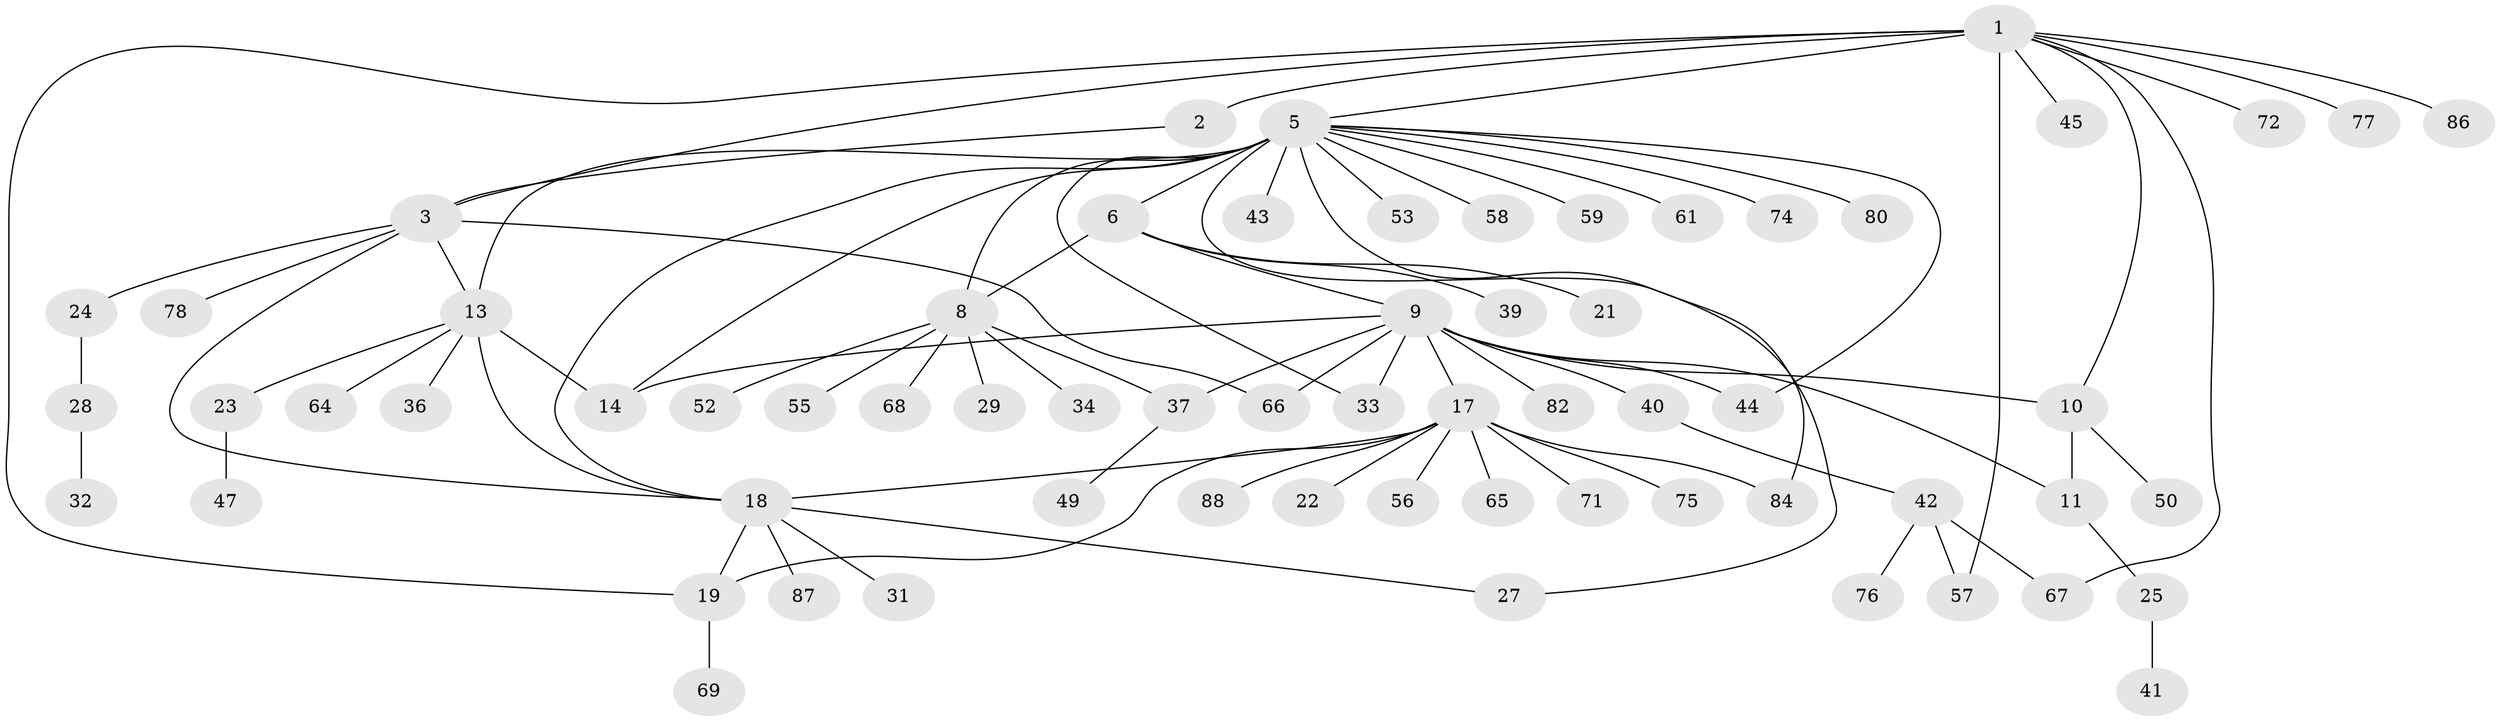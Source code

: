 // original degree distribution, {11: 0.022727272727272728, 3: 0.06818181818181818, 8: 0.022727272727272728, 4: 0.045454545454545456, 13: 0.022727272727272728, 6: 0.056818181818181816, 9: 0.011363636363636364, 5: 0.03409090909090909, 1: 0.5, 2: 0.2159090909090909}
// Generated by graph-tools (version 1.1) at 2025/42/03/06/25 10:42:09]
// undirected, 65 vertices, 84 edges
graph export_dot {
graph [start="1"]
  node [color=gray90,style=filled];
  1 [super="+4"];
  2;
  3 [super="+30"];
  5 [super="+16"];
  6 [super="+7"];
  8 [super="+38"];
  9 [super="+35"];
  10;
  11 [super="+12"];
  13 [super="+15"];
  14 [super="+60"];
  17 [super="+26"];
  18 [super="+20"];
  19 [super="+54"];
  21;
  22;
  23;
  24 [super="+63"];
  25;
  27;
  28;
  29 [super="+51"];
  31;
  32 [super="+83"];
  33 [super="+70"];
  34;
  36;
  37 [super="+46"];
  39;
  40 [super="+85"];
  41;
  42;
  43;
  44 [super="+48"];
  45;
  47;
  49;
  50 [super="+81"];
  52;
  53;
  55;
  56;
  57;
  58;
  59;
  61 [super="+62"];
  64;
  65 [super="+79"];
  66 [super="+73"];
  67;
  68;
  69;
  71;
  72;
  74;
  75;
  76;
  77;
  78;
  80;
  82;
  84;
  86;
  87;
  88;
  1 -- 2 [weight=2];
  1 -- 3 [weight=2];
  1 -- 5;
  1 -- 10;
  1 -- 19;
  1 -- 57;
  1 -- 67;
  1 -- 72;
  1 -- 77;
  1 -- 86;
  1 -- 45;
  2 -- 3;
  3 -- 13;
  3 -- 24;
  3 -- 66;
  3 -- 78;
  3 -- 18;
  5 -- 6 [weight=2];
  5 -- 8;
  5 -- 27;
  5 -- 33;
  5 -- 44;
  5 -- 53;
  5 -- 58;
  5 -- 74;
  5 -- 84;
  5 -- 43;
  5 -- 13 [weight=2];
  5 -- 14;
  5 -- 80;
  5 -- 59;
  5 -- 61;
  5 -- 18;
  6 -- 8 [weight=2];
  6 -- 21;
  6 -- 9;
  6 -- 39;
  8 -- 29;
  8 -- 34;
  8 -- 37;
  8 -- 52;
  8 -- 68;
  8 -- 55;
  9 -- 10;
  9 -- 11 [weight=2];
  9 -- 14;
  9 -- 17;
  9 -- 37;
  9 -- 40;
  9 -- 44;
  9 -- 82;
  9 -- 66;
  9 -- 33;
  10 -- 11 [weight=2];
  10 -- 50;
  11 -- 25;
  13 -- 14 [weight=2];
  13 -- 64;
  13 -- 36;
  13 -- 23;
  13 -- 18;
  17 -- 18 [weight=2];
  17 -- 19;
  17 -- 22;
  17 -- 56;
  17 -- 65;
  17 -- 75;
  17 -- 84;
  17 -- 88;
  17 -- 71;
  18 -- 19 [weight=2];
  18 -- 27;
  18 -- 31;
  18 -- 87;
  19 -- 69;
  23 -- 47;
  24 -- 28;
  25 -- 41;
  28 -- 32;
  37 -- 49;
  40 -- 42;
  42 -- 57;
  42 -- 67;
  42 -- 76;
}
